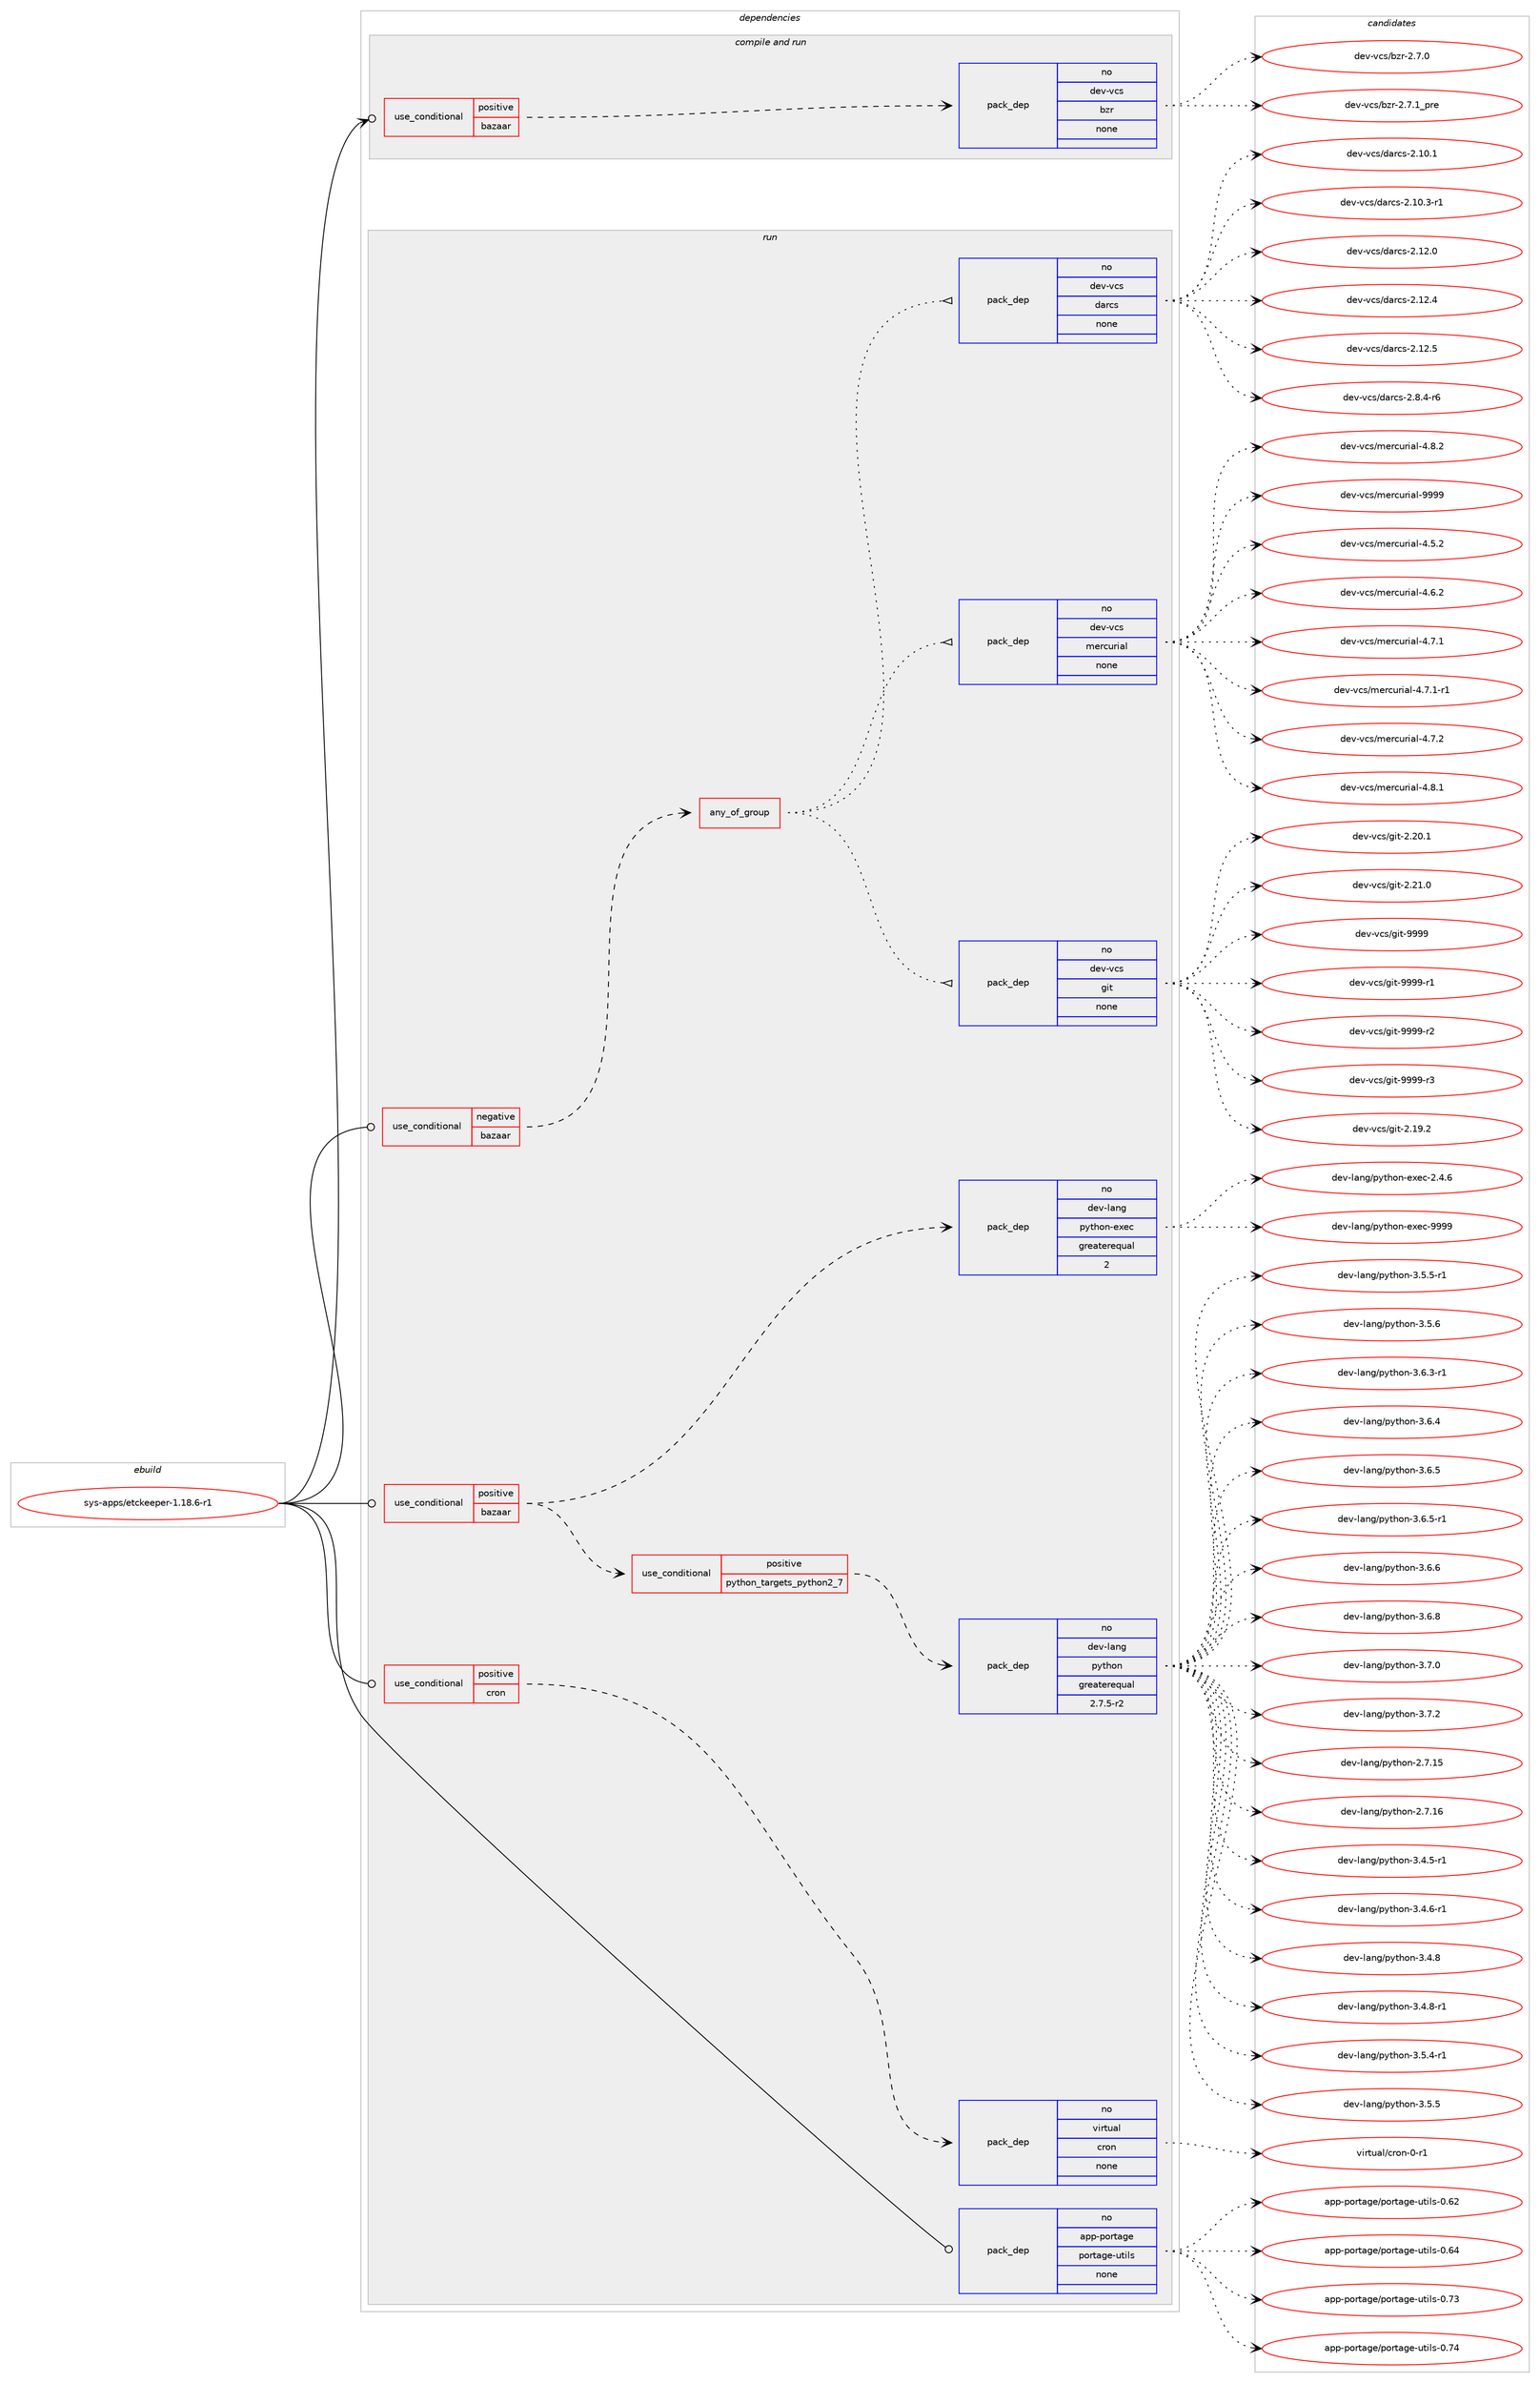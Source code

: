 digraph prolog {

# *************
# Graph options
# *************

newrank=true;
concentrate=true;
compound=true;
graph [rankdir=LR,fontname=Helvetica,fontsize=10,ranksep=1.5];#, ranksep=2.5, nodesep=0.2];
edge  [arrowhead=vee];
node  [fontname=Helvetica,fontsize=10];

# **********
# The ebuild
# **********

subgraph cluster_leftcol {
color=gray;
rank=same;
label=<<i>ebuild</i>>;
id [label="sys-apps/etckeeper-1.18.6-r1", color=red, width=4, href="../sys-apps/etckeeper-1.18.6-r1.svg"];
}

# ****************
# The dependencies
# ****************

subgraph cluster_midcol {
color=gray;
label=<<i>dependencies</i>>;
subgraph cluster_compile {
fillcolor="#eeeeee";
style=filled;
label=<<i>compile</i>>;
}
subgraph cluster_compileandrun {
fillcolor="#eeeeee";
style=filled;
label=<<i>compile and run</i>>;
subgraph cond455847 {
dependency1710371 [label=<<TABLE BORDER="0" CELLBORDER="1" CELLSPACING="0" CELLPADDING="4"><TR><TD ROWSPAN="3" CELLPADDING="10">use_conditional</TD></TR><TR><TD>positive</TD></TR><TR><TD>bazaar</TD></TR></TABLE>>, shape=none, color=red];
subgraph pack1226565 {
dependency1710372 [label=<<TABLE BORDER="0" CELLBORDER="1" CELLSPACING="0" CELLPADDING="4" WIDTH="220"><TR><TD ROWSPAN="6" CELLPADDING="30">pack_dep</TD></TR><TR><TD WIDTH="110">no</TD></TR><TR><TD>dev-vcs</TD></TR><TR><TD>bzr</TD></TR><TR><TD>none</TD></TR><TR><TD></TD></TR></TABLE>>, shape=none, color=blue];
}
dependency1710371:e -> dependency1710372:w [weight=20,style="dashed",arrowhead="vee"];
}
id:e -> dependency1710371:w [weight=20,style="solid",arrowhead="odotvee"];
}
subgraph cluster_run {
fillcolor="#eeeeee";
style=filled;
label=<<i>run</i>>;
subgraph cond455848 {
dependency1710373 [label=<<TABLE BORDER="0" CELLBORDER="1" CELLSPACING="0" CELLPADDING="4"><TR><TD ROWSPAN="3" CELLPADDING="10">use_conditional</TD></TR><TR><TD>negative</TD></TR><TR><TD>bazaar</TD></TR></TABLE>>, shape=none, color=red];
subgraph any27095 {
dependency1710374 [label=<<TABLE BORDER="0" CELLBORDER="1" CELLSPACING="0" CELLPADDING="4"><TR><TD CELLPADDING="10">any_of_group</TD></TR></TABLE>>, shape=none, color=red];subgraph pack1226566 {
dependency1710375 [label=<<TABLE BORDER="0" CELLBORDER="1" CELLSPACING="0" CELLPADDING="4" WIDTH="220"><TR><TD ROWSPAN="6" CELLPADDING="30">pack_dep</TD></TR><TR><TD WIDTH="110">no</TD></TR><TR><TD>dev-vcs</TD></TR><TR><TD>git</TD></TR><TR><TD>none</TD></TR><TR><TD></TD></TR></TABLE>>, shape=none, color=blue];
}
dependency1710374:e -> dependency1710375:w [weight=20,style="dotted",arrowhead="oinv"];
subgraph pack1226567 {
dependency1710376 [label=<<TABLE BORDER="0" CELLBORDER="1" CELLSPACING="0" CELLPADDING="4" WIDTH="220"><TR><TD ROWSPAN="6" CELLPADDING="30">pack_dep</TD></TR><TR><TD WIDTH="110">no</TD></TR><TR><TD>dev-vcs</TD></TR><TR><TD>mercurial</TD></TR><TR><TD>none</TD></TR><TR><TD></TD></TR></TABLE>>, shape=none, color=blue];
}
dependency1710374:e -> dependency1710376:w [weight=20,style="dotted",arrowhead="oinv"];
subgraph pack1226568 {
dependency1710377 [label=<<TABLE BORDER="0" CELLBORDER="1" CELLSPACING="0" CELLPADDING="4" WIDTH="220"><TR><TD ROWSPAN="6" CELLPADDING="30">pack_dep</TD></TR><TR><TD WIDTH="110">no</TD></TR><TR><TD>dev-vcs</TD></TR><TR><TD>darcs</TD></TR><TR><TD>none</TD></TR><TR><TD></TD></TR></TABLE>>, shape=none, color=blue];
}
dependency1710374:e -> dependency1710377:w [weight=20,style="dotted",arrowhead="oinv"];
}
dependency1710373:e -> dependency1710374:w [weight=20,style="dashed",arrowhead="vee"];
}
id:e -> dependency1710373:w [weight=20,style="solid",arrowhead="odot"];
subgraph cond455849 {
dependency1710378 [label=<<TABLE BORDER="0" CELLBORDER="1" CELLSPACING="0" CELLPADDING="4"><TR><TD ROWSPAN="3" CELLPADDING="10">use_conditional</TD></TR><TR><TD>positive</TD></TR><TR><TD>bazaar</TD></TR></TABLE>>, shape=none, color=red];
subgraph cond455850 {
dependency1710379 [label=<<TABLE BORDER="0" CELLBORDER="1" CELLSPACING="0" CELLPADDING="4"><TR><TD ROWSPAN="3" CELLPADDING="10">use_conditional</TD></TR><TR><TD>positive</TD></TR><TR><TD>python_targets_python2_7</TD></TR></TABLE>>, shape=none, color=red];
subgraph pack1226569 {
dependency1710380 [label=<<TABLE BORDER="0" CELLBORDER="1" CELLSPACING="0" CELLPADDING="4" WIDTH="220"><TR><TD ROWSPAN="6" CELLPADDING="30">pack_dep</TD></TR><TR><TD WIDTH="110">no</TD></TR><TR><TD>dev-lang</TD></TR><TR><TD>python</TD></TR><TR><TD>greaterequal</TD></TR><TR><TD>2.7.5-r2</TD></TR></TABLE>>, shape=none, color=blue];
}
dependency1710379:e -> dependency1710380:w [weight=20,style="dashed",arrowhead="vee"];
}
dependency1710378:e -> dependency1710379:w [weight=20,style="dashed",arrowhead="vee"];
subgraph pack1226570 {
dependency1710381 [label=<<TABLE BORDER="0" CELLBORDER="1" CELLSPACING="0" CELLPADDING="4" WIDTH="220"><TR><TD ROWSPAN="6" CELLPADDING="30">pack_dep</TD></TR><TR><TD WIDTH="110">no</TD></TR><TR><TD>dev-lang</TD></TR><TR><TD>python-exec</TD></TR><TR><TD>greaterequal</TD></TR><TR><TD>2</TD></TR></TABLE>>, shape=none, color=blue];
}
dependency1710378:e -> dependency1710381:w [weight=20,style="dashed",arrowhead="vee"];
}
id:e -> dependency1710378:w [weight=20,style="solid",arrowhead="odot"];
subgraph cond455851 {
dependency1710382 [label=<<TABLE BORDER="0" CELLBORDER="1" CELLSPACING="0" CELLPADDING="4"><TR><TD ROWSPAN="3" CELLPADDING="10">use_conditional</TD></TR><TR><TD>positive</TD></TR><TR><TD>cron</TD></TR></TABLE>>, shape=none, color=red];
subgraph pack1226571 {
dependency1710383 [label=<<TABLE BORDER="0" CELLBORDER="1" CELLSPACING="0" CELLPADDING="4" WIDTH="220"><TR><TD ROWSPAN="6" CELLPADDING="30">pack_dep</TD></TR><TR><TD WIDTH="110">no</TD></TR><TR><TD>virtual</TD></TR><TR><TD>cron</TD></TR><TR><TD>none</TD></TR><TR><TD></TD></TR></TABLE>>, shape=none, color=blue];
}
dependency1710382:e -> dependency1710383:w [weight=20,style="dashed",arrowhead="vee"];
}
id:e -> dependency1710382:w [weight=20,style="solid",arrowhead="odot"];
subgraph pack1226572 {
dependency1710384 [label=<<TABLE BORDER="0" CELLBORDER="1" CELLSPACING="0" CELLPADDING="4" WIDTH="220"><TR><TD ROWSPAN="6" CELLPADDING="30">pack_dep</TD></TR><TR><TD WIDTH="110">no</TD></TR><TR><TD>app-portage</TD></TR><TR><TD>portage-utils</TD></TR><TR><TD>none</TD></TR><TR><TD></TD></TR></TABLE>>, shape=none, color=blue];
}
id:e -> dependency1710384:w [weight=20,style="solid",arrowhead="odot"];
}
}

# **************
# The candidates
# **************

subgraph cluster_choices {
rank=same;
color=gray;
label=<<i>candidates</i>>;

subgraph choice1226565 {
color=black;
nodesep=1;
choice10010111845118991154798122114455046554648 [label="dev-vcs/bzr-2.7.0", color=red, width=4,href="../dev-vcs/bzr-2.7.0.svg"];
choice1001011184511899115479812211445504655464995112114101 [label="dev-vcs/bzr-2.7.1_pre", color=red, width=4,href="../dev-vcs/bzr-2.7.1_pre.svg"];
dependency1710372:e -> choice10010111845118991154798122114455046554648:w [style=dotted,weight="100"];
dependency1710372:e -> choice1001011184511899115479812211445504655464995112114101:w [style=dotted,weight="100"];
}
subgraph choice1226566 {
color=black;
nodesep=1;
choice10010111845118991154710310511645504649574650 [label="dev-vcs/git-2.19.2", color=red, width=4,href="../dev-vcs/git-2.19.2.svg"];
choice10010111845118991154710310511645504650484649 [label="dev-vcs/git-2.20.1", color=red, width=4,href="../dev-vcs/git-2.20.1.svg"];
choice10010111845118991154710310511645504650494648 [label="dev-vcs/git-2.21.0", color=red, width=4,href="../dev-vcs/git-2.21.0.svg"];
choice1001011184511899115471031051164557575757 [label="dev-vcs/git-9999", color=red, width=4,href="../dev-vcs/git-9999.svg"];
choice10010111845118991154710310511645575757574511449 [label="dev-vcs/git-9999-r1", color=red, width=4,href="../dev-vcs/git-9999-r1.svg"];
choice10010111845118991154710310511645575757574511450 [label="dev-vcs/git-9999-r2", color=red, width=4,href="../dev-vcs/git-9999-r2.svg"];
choice10010111845118991154710310511645575757574511451 [label="dev-vcs/git-9999-r3", color=red, width=4,href="../dev-vcs/git-9999-r3.svg"];
dependency1710375:e -> choice10010111845118991154710310511645504649574650:w [style=dotted,weight="100"];
dependency1710375:e -> choice10010111845118991154710310511645504650484649:w [style=dotted,weight="100"];
dependency1710375:e -> choice10010111845118991154710310511645504650494648:w [style=dotted,weight="100"];
dependency1710375:e -> choice1001011184511899115471031051164557575757:w [style=dotted,weight="100"];
dependency1710375:e -> choice10010111845118991154710310511645575757574511449:w [style=dotted,weight="100"];
dependency1710375:e -> choice10010111845118991154710310511645575757574511450:w [style=dotted,weight="100"];
dependency1710375:e -> choice10010111845118991154710310511645575757574511451:w [style=dotted,weight="100"];
}
subgraph choice1226567 {
color=black;
nodesep=1;
choice1001011184511899115471091011149911711410597108455246534650 [label="dev-vcs/mercurial-4.5.2", color=red, width=4,href="../dev-vcs/mercurial-4.5.2.svg"];
choice1001011184511899115471091011149911711410597108455246544650 [label="dev-vcs/mercurial-4.6.2", color=red, width=4,href="../dev-vcs/mercurial-4.6.2.svg"];
choice1001011184511899115471091011149911711410597108455246554649 [label="dev-vcs/mercurial-4.7.1", color=red, width=4,href="../dev-vcs/mercurial-4.7.1.svg"];
choice10010111845118991154710910111499117114105971084552465546494511449 [label="dev-vcs/mercurial-4.7.1-r1", color=red, width=4,href="../dev-vcs/mercurial-4.7.1-r1.svg"];
choice1001011184511899115471091011149911711410597108455246554650 [label="dev-vcs/mercurial-4.7.2", color=red, width=4,href="../dev-vcs/mercurial-4.7.2.svg"];
choice1001011184511899115471091011149911711410597108455246564649 [label="dev-vcs/mercurial-4.8.1", color=red, width=4,href="../dev-vcs/mercurial-4.8.1.svg"];
choice1001011184511899115471091011149911711410597108455246564650 [label="dev-vcs/mercurial-4.8.2", color=red, width=4,href="../dev-vcs/mercurial-4.8.2.svg"];
choice10010111845118991154710910111499117114105971084557575757 [label="dev-vcs/mercurial-9999", color=red, width=4,href="../dev-vcs/mercurial-9999.svg"];
dependency1710376:e -> choice1001011184511899115471091011149911711410597108455246534650:w [style=dotted,weight="100"];
dependency1710376:e -> choice1001011184511899115471091011149911711410597108455246544650:w [style=dotted,weight="100"];
dependency1710376:e -> choice1001011184511899115471091011149911711410597108455246554649:w [style=dotted,weight="100"];
dependency1710376:e -> choice10010111845118991154710910111499117114105971084552465546494511449:w [style=dotted,weight="100"];
dependency1710376:e -> choice1001011184511899115471091011149911711410597108455246554650:w [style=dotted,weight="100"];
dependency1710376:e -> choice1001011184511899115471091011149911711410597108455246564649:w [style=dotted,weight="100"];
dependency1710376:e -> choice1001011184511899115471091011149911711410597108455246564650:w [style=dotted,weight="100"];
dependency1710376:e -> choice10010111845118991154710910111499117114105971084557575757:w [style=dotted,weight="100"];
}
subgraph choice1226568 {
color=black;
nodesep=1;
choice100101118451189911547100971149911545504649484649 [label="dev-vcs/darcs-2.10.1", color=red, width=4,href="../dev-vcs/darcs-2.10.1.svg"];
choice1001011184511899115471009711499115455046494846514511449 [label="dev-vcs/darcs-2.10.3-r1", color=red, width=4,href="../dev-vcs/darcs-2.10.3-r1.svg"];
choice100101118451189911547100971149911545504649504648 [label="dev-vcs/darcs-2.12.0", color=red, width=4,href="../dev-vcs/darcs-2.12.0.svg"];
choice100101118451189911547100971149911545504649504652 [label="dev-vcs/darcs-2.12.4", color=red, width=4,href="../dev-vcs/darcs-2.12.4.svg"];
choice100101118451189911547100971149911545504649504653 [label="dev-vcs/darcs-2.12.5", color=red, width=4,href="../dev-vcs/darcs-2.12.5.svg"];
choice10010111845118991154710097114991154550465646524511454 [label="dev-vcs/darcs-2.8.4-r6", color=red, width=4,href="../dev-vcs/darcs-2.8.4-r6.svg"];
dependency1710377:e -> choice100101118451189911547100971149911545504649484649:w [style=dotted,weight="100"];
dependency1710377:e -> choice1001011184511899115471009711499115455046494846514511449:w [style=dotted,weight="100"];
dependency1710377:e -> choice100101118451189911547100971149911545504649504648:w [style=dotted,weight="100"];
dependency1710377:e -> choice100101118451189911547100971149911545504649504652:w [style=dotted,weight="100"];
dependency1710377:e -> choice100101118451189911547100971149911545504649504653:w [style=dotted,weight="100"];
dependency1710377:e -> choice10010111845118991154710097114991154550465646524511454:w [style=dotted,weight="100"];
}
subgraph choice1226569 {
color=black;
nodesep=1;
choice10010111845108971101034711212111610411111045504655464953 [label="dev-lang/python-2.7.15", color=red, width=4,href="../dev-lang/python-2.7.15.svg"];
choice10010111845108971101034711212111610411111045504655464954 [label="dev-lang/python-2.7.16", color=red, width=4,href="../dev-lang/python-2.7.16.svg"];
choice1001011184510897110103471121211161041111104551465246534511449 [label="dev-lang/python-3.4.5-r1", color=red, width=4,href="../dev-lang/python-3.4.5-r1.svg"];
choice1001011184510897110103471121211161041111104551465246544511449 [label="dev-lang/python-3.4.6-r1", color=red, width=4,href="../dev-lang/python-3.4.6-r1.svg"];
choice100101118451089711010347112121116104111110455146524656 [label="dev-lang/python-3.4.8", color=red, width=4,href="../dev-lang/python-3.4.8.svg"];
choice1001011184510897110103471121211161041111104551465246564511449 [label="dev-lang/python-3.4.8-r1", color=red, width=4,href="../dev-lang/python-3.4.8-r1.svg"];
choice1001011184510897110103471121211161041111104551465346524511449 [label="dev-lang/python-3.5.4-r1", color=red, width=4,href="../dev-lang/python-3.5.4-r1.svg"];
choice100101118451089711010347112121116104111110455146534653 [label="dev-lang/python-3.5.5", color=red, width=4,href="../dev-lang/python-3.5.5.svg"];
choice1001011184510897110103471121211161041111104551465346534511449 [label="dev-lang/python-3.5.5-r1", color=red, width=4,href="../dev-lang/python-3.5.5-r1.svg"];
choice100101118451089711010347112121116104111110455146534654 [label="dev-lang/python-3.5.6", color=red, width=4,href="../dev-lang/python-3.5.6.svg"];
choice1001011184510897110103471121211161041111104551465446514511449 [label="dev-lang/python-3.6.3-r1", color=red, width=4,href="../dev-lang/python-3.6.3-r1.svg"];
choice100101118451089711010347112121116104111110455146544652 [label="dev-lang/python-3.6.4", color=red, width=4,href="../dev-lang/python-3.6.4.svg"];
choice100101118451089711010347112121116104111110455146544653 [label="dev-lang/python-3.6.5", color=red, width=4,href="../dev-lang/python-3.6.5.svg"];
choice1001011184510897110103471121211161041111104551465446534511449 [label="dev-lang/python-3.6.5-r1", color=red, width=4,href="../dev-lang/python-3.6.5-r1.svg"];
choice100101118451089711010347112121116104111110455146544654 [label="dev-lang/python-3.6.6", color=red, width=4,href="../dev-lang/python-3.6.6.svg"];
choice100101118451089711010347112121116104111110455146544656 [label="dev-lang/python-3.6.8", color=red, width=4,href="../dev-lang/python-3.6.8.svg"];
choice100101118451089711010347112121116104111110455146554648 [label="dev-lang/python-3.7.0", color=red, width=4,href="../dev-lang/python-3.7.0.svg"];
choice100101118451089711010347112121116104111110455146554650 [label="dev-lang/python-3.7.2", color=red, width=4,href="../dev-lang/python-3.7.2.svg"];
dependency1710380:e -> choice10010111845108971101034711212111610411111045504655464953:w [style=dotted,weight="100"];
dependency1710380:e -> choice10010111845108971101034711212111610411111045504655464954:w [style=dotted,weight="100"];
dependency1710380:e -> choice1001011184510897110103471121211161041111104551465246534511449:w [style=dotted,weight="100"];
dependency1710380:e -> choice1001011184510897110103471121211161041111104551465246544511449:w [style=dotted,weight="100"];
dependency1710380:e -> choice100101118451089711010347112121116104111110455146524656:w [style=dotted,weight="100"];
dependency1710380:e -> choice1001011184510897110103471121211161041111104551465246564511449:w [style=dotted,weight="100"];
dependency1710380:e -> choice1001011184510897110103471121211161041111104551465346524511449:w [style=dotted,weight="100"];
dependency1710380:e -> choice100101118451089711010347112121116104111110455146534653:w [style=dotted,weight="100"];
dependency1710380:e -> choice1001011184510897110103471121211161041111104551465346534511449:w [style=dotted,weight="100"];
dependency1710380:e -> choice100101118451089711010347112121116104111110455146534654:w [style=dotted,weight="100"];
dependency1710380:e -> choice1001011184510897110103471121211161041111104551465446514511449:w [style=dotted,weight="100"];
dependency1710380:e -> choice100101118451089711010347112121116104111110455146544652:w [style=dotted,weight="100"];
dependency1710380:e -> choice100101118451089711010347112121116104111110455146544653:w [style=dotted,weight="100"];
dependency1710380:e -> choice1001011184510897110103471121211161041111104551465446534511449:w [style=dotted,weight="100"];
dependency1710380:e -> choice100101118451089711010347112121116104111110455146544654:w [style=dotted,weight="100"];
dependency1710380:e -> choice100101118451089711010347112121116104111110455146544656:w [style=dotted,weight="100"];
dependency1710380:e -> choice100101118451089711010347112121116104111110455146554648:w [style=dotted,weight="100"];
dependency1710380:e -> choice100101118451089711010347112121116104111110455146554650:w [style=dotted,weight="100"];
}
subgraph choice1226570 {
color=black;
nodesep=1;
choice1001011184510897110103471121211161041111104510112010199455046524654 [label="dev-lang/python-exec-2.4.6", color=red, width=4,href="../dev-lang/python-exec-2.4.6.svg"];
choice10010111845108971101034711212111610411111045101120101994557575757 [label="dev-lang/python-exec-9999", color=red, width=4,href="../dev-lang/python-exec-9999.svg"];
dependency1710381:e -> choice1001011184510897110103471121211161041111104510112010199455046524654:w [style=dotted,weight="100"];
dependency1710381:e -> choice10010111845108971101034711212111610411111045101120101994557575757:w [style=dotted,weight="100"];
}
subgraph choice1226571 {
color=black;
nodesep=1;
choice11810511411611797108479911411111045484511449 [label="virtual/cron-0-r1", color=red, width=4,href="../virtual/cron-0-r1.svg"];
dependency1710383:e -> choice11810511411611797108479911411111045484511449:w [style=dotted,weight="100"];
}
subgraph choice1226572 {
color=black;
nodesep=1;
choice9711211245112111114116971031014711211111411697103101451171161051081154548465450 [label="app-portage/portage-utils-0.62", color=red, width=4,href="../app-portage/portage-utils-0.62.svg"];
choice9711211245112111114116971031014711211111411697103101451171161051081154548465452 [label="app-portage/portage-utils-0.64", color=red, width=4,href="../app-portage/portage-utils-0.64.svg"];
choice9711211245112111114116971031014711211111411697103101451171161051081154548465551 [label="app-portage/portage-utils-0.73", color=red, width=4,href="../app-portage/portage-utils-0.73.svg"];
choice9711211245112111114116971031014711211111411697103101451171161051081154548465552 [label="app-portage/portage-utils-0.74", color=red, width=4,href="../app-portage/portage-utils-0.74.svg"];
dependency1710384:e -> choice9711211245112111114116971031014711211111411697103101451171161051081154548465450:w [style=dotted,weight="100"];
dependency1710384:e -> choice9711211245112111114116971031014711211111411697103101451171161051081154548465452:w [style=dotted,weight="100"];
dependency1710384:e -> choice9711211245112111114116971031014711211111411697103101451171161051081154548465551:w [style=dotted,weight="100"];
dependency1710384:e -> choice9711211245112111114116971031014711211111411697103101451171161051081154548465552:w [style=dotted,weight="100"];
}
}

}
